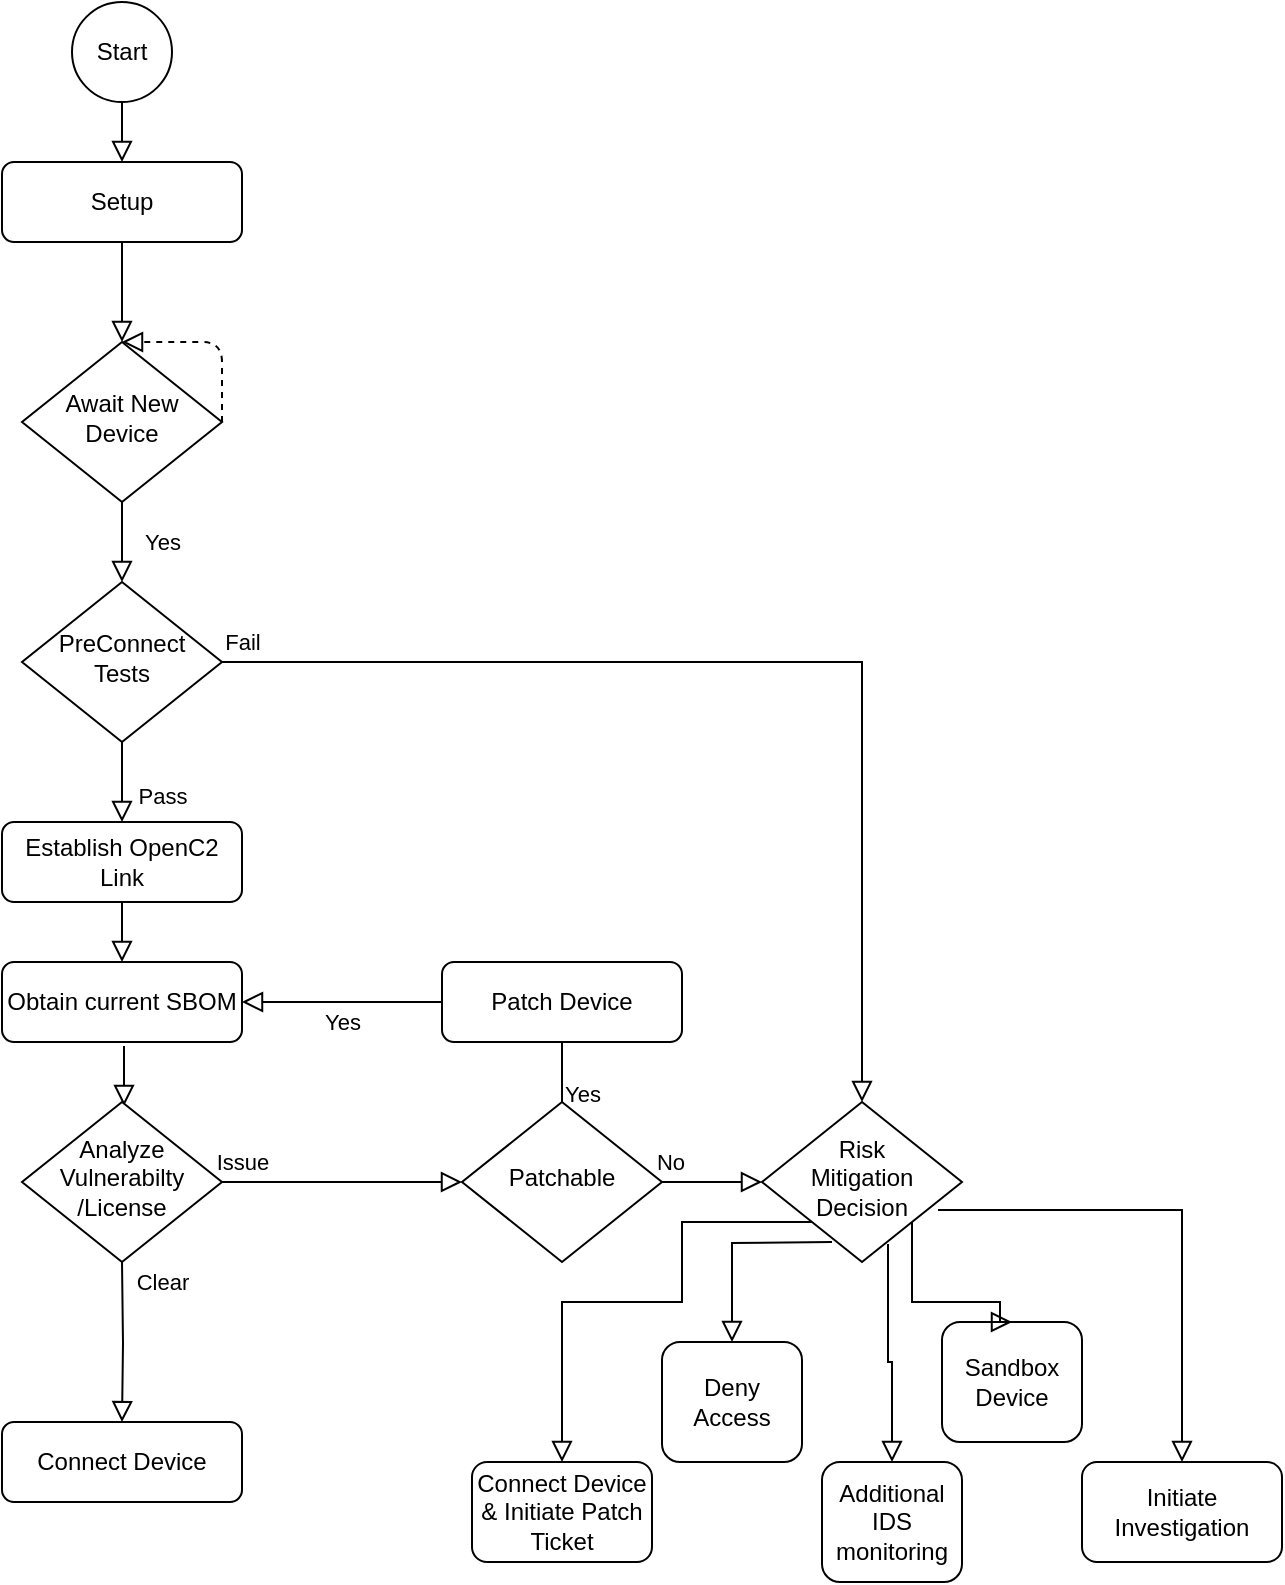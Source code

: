 <mxfile version="13.0.3" type="device"><diagram id="C5RBs43oDa-KdzZeNtuy" name="Page-1"><mxGraphModel dx="946" dy="680" grid="1" gridSize="10" guides="1" tooltips="1" connect="1" arrows="1" fold="1" page="1" pageScale="1" pageWidth="850" pageHeight="1100" math="0" shadow="0"><root><mxCell id="WIyWlLk6GJQsqaUBKTNV-0"/><mxCell id="WIyWlLk6GJQsqaUBKTNV-1" parent="WIyWlLk6GJQsqaUBKTNV-0"/><mxCell id="WIyWlLk6GJQsqaUBKTNV-4" value="Yes" style="rounded=0;html=1;jettySize=auto;orthogonalLoop=1;fontSize=11;endArrow=block;endFill=0;endSize=8;strokeWidth=1;shadow=0;labelBackgroundColor=none;edgeStyle=orthogonalEdgeStyle;" parent="WIyWlLk6GJQsqaUBKTNV-1" source="WIyWlLk6GJQsqaUBKTNV-6" edge="1"><mxGeometry y="20" relative="1" as="geometry"><mxPoint as="offset"/><mxPoint x="220" y="330" as="targetPoint"/></mxGeometry></mxCell><mxCell id="WIyWlLk6GJQsqaUBKTNV-5" value="&amp;nbsp;" style="edgeStyle=orthogonalEdgeStyle;rounded=0;html=1;jettySize=auto;orthogonalLoop=1;fontSize=11;endArrow=block;endFill=0;endSize=8;strokeWidth=1;shadow=0;labelBackgroundColor=none;exitX=0.5;exitY=1;exitDx=0;exitDy=0;entryX=0.5;entryY=0;entryDx=0;entryDy=0;" parent="WIyWlLk6GJQsqaUBKTNV-1" source="-2dB19X0HDFryMEPvq7J-0" target="WIyWlLk6GJQsqaUBKTNV-7" edge="1"><mxGeometry y="10" relative="1" as="geometry"><mxPoint as="offset"/><mxPoint x="220" y="110" as="targetPoint"/></mxGeometry></mxCell><mxCell id="WIyWlLk6GJQsqaUBKTNV-6" value="Await New Device" style="rhombus;whiteSpace=wrap;html=1;shadow=0;fontFamily=Helvetica;fontSize=12;align=center;strokeWidth=1;spacing=6;spacingTop=-4;" parent="WIyWlLk6GJQsqaUBKTNV-1" vertex="1"><mxGeometry x="170" y="210" width="100" height="80" as="geometry"/></mxCell><mxCell id="WIyWlLk6GJQsqaUBKTNV-7" value="Setup" style="rounded=1;whiteSpace=wrap;html=1;fontSize=12;glass=0;strokeWidth=1;shadow=0;" parent="WIyWlLk6GJQsqaUBKTNV-1" vertex="1"><mxGeometry x="160" y="120" width="120" height="40" as="geometry"/></mxCell><mxCell id="WIyWlLk6GJQsqaUBKTNV-8" value="Pass" style="rounded=0;html=1;jettySize=auto;orthogonalLoop=1;fontSize=11;endArrow=block;endFill=0;endSize=8;strokeWidth=1;shadow=0;labelBackgroundColor=none;edgeStyle=orthogonalEdgeStyle;exitX=0.5;exitY=1;exitDx=0;exitDy=0;" parent="WIyWlLk6GJQsqaUBKTNV-1" source="WIyWlLk6GJQsqaUBKTNV-10" target="WIyWlLk6GJQsqaUBKTNV-11" edge="1"><mxGeometry x="0.333" y="20" relative="1" as="geometry"><mxPoint as="offset"/></mxGeometry></mxCell><mxCell id="WIyWlLk6GJQsqaUBKTNV-9" value="Fail" style="edgeStyle=orthogonalEdgeStyle;rounded=0;html=1;jettySize=auto;orthogonalLoop=1;fontSize=11;endArrow=block;endFill=0;endSize=8;strokeWidth=1;shadow=0;labelBackgroundColor=none;entryX=0.5;entryY=0;entryDx=0;entryDy=0;exitX=1;exitY=0.5;exitDx=0;exitDy=0;" parent="WIyWlLk6GJQsqaUBKTNV-1" source="WIyWlLk6GJQsqaUBKTNV-10" target="Wyn9Xn9quNiQb5TQWd8V-17" edge="1"><mxGeometry x="-0.963" y="10" relative="1" as="geometry"><mxPoint as="offset"/><mxPoint x="480" y="320" as="sourcePoint"/><mxPoint x="330" y="370" as="targetPoint"/></mxGeometry></mxCell><mxCell id="WIyWlLk6GJQsqaUBKTNV-10" value="PreConnect Tests" style="rhombus;whiteSpace=wrap;html=1;shadow=0;fontFamily=Helvetica;fontSize=12;align=center;strokeWidth=1;spacing=6;spacingTop=-4;" parent="WIyWlLk6GJQsqaUBKTNV-1" vertex="1"><mxGeometry x="170" y="330" width="100" height="80" as="geometry"/></mxCell><mxCell id="WIyWlLk6GJQsqaUBKTNV-11" value="Establish OpenC2 Link" style="rounded=1;whiteSpace=wrap;html=1;fontSize=12;glass=0;strokeWidth=1;shadow=0;" parent="WIyWlLk6GJQsqaUBKTNV-1" vertex="1"><mxGeometry x="160" y="450" width="120" height="40" as="geometry"/></mxCell><mxCell id="-2dB19X0HDFryMEPvq7J-0" value="Start" style="ellipse;whiteSpace=wrap;html=1;aspect=fixed;" parent="WIyWlLk6GJQsqaUBKTNV-1" vertex="1"><mxGeometry x="195" y="40" width="50" height="50" as="geometry"/></mxCell><mxCell id="Wyn9Xn9quNiQb5TQWd8V-0" value="&amp;nbsp;&lt;br&gt;" style="rounded=0;html=1;jettySize=auto;orthogonalLoop=1;fontSize=11;endArrow=block;endFill=0;endSize=8;strokeWidth=1;shadow=0;labelBackgroundColor=none;edgeStyle=orthogonalEdgeStyle;exitX=0.5;exitY=1;exitDx=0;exitDy=0;" parent="WIyWlLk6GJQsqaUBKTNV-1" source="WIyWlLk6GJQsqaUBKTNV-7" edge="1"><mxGeometry y="20" relative="1" as="geometry"><mxPoint as="offset"/><mxPoint x="440" y="400" as="sourcePoint"/><mxPoint x="220" y="210" as="targetPoint"/></mxGeometry></mxCell><mxCell id="Wyn9Xn9quNiQb5TQWd8V-1" value="" style="rounded=1;html=1;jettySize=auto;orthogonalLoop=1;fontSize=11;endArrow=block;endFill=0;endSize=8;strokeWidth=1;shadow=0;labelBackgroundColor=none;edgeStyle=orthogonalEdgeStyle;exitX=1;exitY=0.5;exitDx=0;exitDy=0;entryX=0.5;entryY=0;entryDx=0;entryDy=0;dashed=1;" parent="WIyWlLk6GJQsqaUBKTNV-1" source="WIyWlLk6GJQsqaUBKTNV-6" target="WIyWlLk6GJQsqaUBKTNV-6" edge="1"><mxGeometry relative="1" as="geometry"><mxPoint x="230" y="130" as="sourcePoint"/><mxPoint x="230" y="220" as="targetPoint"/><Array as="points"><mxPoint x="270" y="210"/></Array></mxGeometry></mxCell><mxCell id="Wyn9Xn9quNiQb5TQWd8V-3" value="Obtain current SBOM" style="rounded=1;whiteSpace=wrap;html=1;fontSize=12;glass=0;strokeWidth=1;shadow=0;" parent="WIyWlLk6GJQsqaUBKTNV-1" vertex="1"><mxGeometry x="160" y="520" width="120" height="40" as="geometry"/></mxCell><mxCell id="Wyn9Xn9quNiQb5TQWd8V-4" value="&amp;nbsp;" style="rounded=0;html=1;jettySize=auto;orthogonalLoop=1;fontSize=11;endArrow=block;endFill=0;endSize=8;strokeWidth=1;shadow=0;labelBackgroundColor=none;edgeStyle=orthogonalEdgeStyle;entryX=0.5;entryY=0;entryDx=0;entryDy=0;" parent="WIyWlLk6GJQsqaUBKTNV-1" target="Wyn9Xn9quNiQb5TQWd8V-3" edge="1"><mxGeometry x="0.333" y="20" relative="1" as="geometry"><mxPoint as="offset"/><mxPoint x="220" y="490" as="sourcePoint"/><mxPoint x="230" y="460" as="targetPoint"/></mxGeometry></mxCell><mxCell id="Wyn9Xn9quNiQb5TQWd8V-7" value="&amp;nbsp;" style="rounded=0;html=1;jettySize=auto;orthogonalLoop=1;fontSize=11;endArrow=block;endFill=0;endSize=8;strokeWidth=1;shadow=0;labelBackgroundColor=none;edgeStyle=orthogonalEdgeStyle;entryX=0.5;entryY=0;entryDx=0;entryDy=0;" parent="WIyWlLk6GJQsqaUBKTNV-1" edge="1"><mxGeometry x="0.333" y="20" relative="1" as="geometry"><mxPoint as="offset"/><mxPoint x="221" y="562" as="sourcePoint"/><mxPoint x="221" y="592" as="targetPoint"/></mxGeometry></mxCell><mxCell id="Wyn9Xn9quNiQb5TQWd8V-8" value="Analyze&lt;br&gt;Vulnerabilty&lt;br&gt;/License" style="rhombus;whiteSpace=wrap;html=1;shadow=0;fontFamily=Helvetica;fontSize=12;align=center;strokeWidth=1;spacing=6;spacingTop=-4;" parent="WIyWlLk6GJQsqaUBKTNV-1" vertex="1"><mxGeometry x="170" y="590" width="100" height="80" as="geometry"/></mxCell><mxCell id="Wyn9Xn9quNiQb5TQWd8V-9" value="Clear" style="rounded=0;html=1;jettySize=auto;orthogonalLoop=1;fontSize=11;endArrow=block;endFill=0;endSize=8;strokeWidth=1;shadow=0;labelBackgroundColor=none;edgeStyle=orthogonalEdgeStyle;entryX=0.5;entryY=0;entryDx=0;entryDy=0;" parent="WIyWlLk6GJQsqaUBKTNV-1" target="Wyn9Xn9quNiQb5TQWd8V-10" edge="1"><mxGeometry x="-0.75" y="20" relative="1" as="geometry"><mxPoint as="offset"/><mxPoint x="220" y="670" as="sourcePoint"/><mxPoint x="220" y="700" as="targetPoint"/></mxGeometry></mxCell><mxCell id="Wyn9Xn9quNiQb5TQWd8V-10" value="Connect Device" style="rounded=1;whiteSpace=wrap;html=1;fontSize=12;glass=0;strokeWidth=1;shadow=0;" parent="WIyWlLk6GJQsqaUBKTNV-1" vertex="1"><mxGeometry x="160" y="750" width="120" height="40" as="geometry"/></mxCell><mxCell id="Wyn9Xn9quNiQb5TQWd8V-11" value="Issue" style="edgeStyle=orthogonalEdgeStyle;rounded=0;html=1;jettySize=auto;orthogonalLoop=1;fontSize=11;endArrow=block;endFill=0;endSize=8;strokeWidth=1;shadow=0;labelBackgroundColor=none;exitX=1;exitY=0.5;exitDx=0;exitDy=0;entryX=0;entryY=0.5;entryDx=0;entryDy=0;" parent="WIyWlLk6GJQsqaUBKTNV-1" source="Wyn9Xn9quNiQb5TQWd8V-8" target="Wyn9Xn9quNiQb5TQWd8V-12" edge="1"><mxGeometry x="-0.833" y="10" relative="1" as="geometry"><mxPoint as="offset"/><mxPoint x="280" y="380" as="sourcePoint"/><mxPoint x="330" y="630" as="targetPoint"/></mxGeometry></mxCell><mxCell id="Wyn9Xn9quNiQb5TQWd8V-12" value="Patchable" style="rhombus;whiteSpace=wrap;html=1;shadow=0;fontFamily=Helvetica;fontSize=12;align=center;strokeWidth=1;spacing=6;spacingTop=-4;" parent="WIyWlLk6GJQsqaUBKTNV-1" vertex="1"><mxGeometry x="390" y="590" width="100" height="80" as="geometry"/></mxCell><mxCell id="Wyn9Xn9quNiQb5TQWd8V-13" value="Yes" style="rounded=0;html=1;jettySize=auto;orthogonalLoop=1;fontSize=11;endArrow=block;endFill=0;endSize=8;strokeWidth=1;shadow=0;labelBackgroundColor=none;edgeStyle=orthogonalEdgeStyle;exitX=0.5;exitY=0;exitDx=0;exitDy=0;entryX=0.5;entryY=1;entryDx=0;entryDy=0;" parent="WIyWlLk6GJQsqaUBKTNV-1" source="Wyn9Xn9quNiQb5TQWd8V-12" target="Wyn9Xn9quNiQb5TQWd8V-14" edge="1"><mxGeometry x="0.2" y="-51" relative="1" as="geometry"><mxPoint x="-41" y="50" as="offset"/><mxPoint x="230" y="680" as="sourcePoint"/><mxPoint x="540" y="510" as="targetPoint"/><Array as="points"><mxPoint x="440" y="530"/><mxPoint x="440" y="530"/></Array></mxGeometry></mxCell><mxCell id="Wyn9Xn9quNiQb5TQWd8V-14" value="Patch Device" style="rounded=1;whiteSpace=wrap;html=1;fontSize=12;glass=0;strokeWidth=1;shadow=0;" parent="WIyWlLk6GJQsqaUBKTNV-1" vertex="1"><mxGeometry x="380" y="520" width="120" height="40" as="geometry"/></mxCell><mxCell id="Wyn9Xn9quNiQb5TQWd8V-15" value="Yes" style="edgeStyle=orthogonalEdgeStyle;rounded=0;html=1;jettySize=auto;orthogonalLoop=1;fontSize=11;endArrow=block;endFill=0;endSize=8;strokeWidth=1;shadow=0;labelBackgroundColor=none;exitX=0;exitY=0.5;exitDx=0;exitDy=0;entryX=1;entryY=0.5;entryDx=0;entryDy=0;" parent="WIyWlLk6GJQsqaUBKTNV-1" source="Wyn9Xn9quNiQb5TQWd8V-14" target="Wyn9Xn9quNiQb5TQWd8V-3" edge="1"><mxGeometry y="10" relative="1" as="geometry"><mxPoint as="offset"/><mxPoint x="280" y="640" as="sourcePoint"/><mxPoint x="400" y="640" as="targetPoint"/></mxGeometry></mxCell><mxCell id="Wyn9Xn9quNiQb5TQWd8V-16" value="No" style="edgeStyle=orthogonalEdgeStyle;rounded=0;html=1;jettySize=auto;orthogonalLoop=1;fontSize=11;endArrow=block;endFill=0;endSize=8;strokeWidth=1;shadow=0;labelBackgroundColor=none;exitX=1;exitY=0.5;exitDx=0;exitDy=0;entryX=0;entryY=0.5;entryDx=0;entryDy=0;" parent="WIyWlLk6GJQsqaUBKTNV-1" source="Wyn9Xn9quNiQb5TQWd8V-12" target="Wyn9Xn9quNiQb5TQWd8V-17" edge="1"><mxGeometry x="-0.833" y="10" relative="1" as="geometry"><mxPoint as="offset"/><mxPoint x="280" y="640" as="sourcePoint"/><mxPoint x="540" y="630" as="targetPoint"/></mxGeometry></mxCell><mxCell id="Wyn9Xn9quNiQb5TQWd8V-17" value="Risk&lt;br&gt;Mitigation&lt;br&gt;Decision" style="rhombus;whiteSpace=wrap;html=1;shadow=0;fontFamily=Helvetica;fontSize=12;align=center;strokeWidth=1;spacing=6;spacingTop=-4;" parent="WIyWlLk6GJQsqaUBKTNV-1" vertex="1"><mxGeometry x="540" y="590" width="100" height="80" as="geometry"/></mxCell><mxCell id="Wyn9Xn9quNiQb5TQWd8V-18" value="Initiate Investigation" style="rounded=1;whiteSpace=wrap;html=1;fontSize=12;glass=0;strokeWidth=1;shadow=0;" parent="WIyWlLk6GJQsqaUBKTNV-1" vertex="1"><mxGeometry x="700" y="770" width="100" height="50" as="geometry"/></mxCell><mxCell id="Wyn9Xn9quNiQb5TQWd8V-19" value="Sandbox Device" style="rounded=1;whiteSpace=wrap;html=1;fontSize=12;glass=0;strokeWidth=1;shadow=0;" parent="WIyWlLk6GJQsqaUBKTNV-1" vertex="1"><mxGeometry x="630" y="700" width="70" height="60" as="geometry"/></mxCell><mxCell id="Wyn9Xn9quNiQb5TQWd8V-20" value="Connect Device &amp;amp; Initiate Patch Ticket" style="rounded=1;whiteSpace=wrap;html=1;fontSize=12;glass=0;strokeWidth=1;shadow=0;" parent="WIyWlLk6GJQsqaUBKTNV-1" vertex="1"><mxGeometry x="395" y="770" width="90" height="50" as="geometry"/></mxCell><mxCell id="Wyn9Xn9quNiQb5TQWd8V-21" value="Deny&lt;br&gt;Access" style="rounded=1;whiteSpace=wrap;html=1;fontSize=12;glass=0;strokeWidth=1;shadow=0;" parent="WIyWlLk6GJQsqaUBKTNV-1" vertex="1"><mxGeometry x="490" y="710" width="70" height="60" as="geometry"/></mxCell><mxCell id="Wyn9Xn9quNiQb5TQWd8V-22" value="&amp;nbsp;" style="rounded=0;html=1;jettySize=auto;orthogonalLoop=1;fontSize=11;endArrow=block;endFill=0;endSize=8;strokeWidth=1;shadow=0;labelBackgroundColor=none;edgeStyle=orthogonalEdgeStyle;entryX=0.5;entryY=0;entryDx=0;entryDy=0;exitX=0;exitY=1;exitDx=0;exitDy=0;" parent="WIyWlLk6GJQsqaUBKTNV-1" source="Wyn9Xn9quNiQb5TQWd8V-17" target="Wyn9Xn9quNiQb5TQWd8V-20" edge="1"><mxGeometry x="0.333" y="20" relative="1" as="geometry"><mxPoint as="offset"/><mxPoint x="230" y="519" as="sourcePoint"/><mxPoint x="250" y="720" as="targetPoint"/><Array as="points"><mxPoint x="500" y="650"/><mxPoint x="500" y="690"/><mxPoint x="440" y="690"/></Array></mxGeometry></mxCell><mxCell id="Wyn9Xn9quNiQb5TQWd8V-23" value="&amp;nbsp;" style="rounded=0;html=1;jettySize=auto;orthogonalLoop=1;fontSize=11;endArrow=block;endFill=0;endSize=8;strokeWidth=1;shadow=0;labelBackgroundColor=none;edgeStyle=orthogonalEdgeStyle;exitX=0;exitY=1;exitDx=0;exitDy=0;entryX=0.5;entryY=0;entryDx=0;entryDy=0;" parent="WIyWlLk6GJQsqaUBKTNV-1" target="Wyn9Xn9quNiQb5TQWd8V-21" edge="1"><mxGeometry x="0.333" y="20" relative="1" as="geometry"><mxPoint as="offset"/><mxPoint x="575" y="660" as="sourcePoint"/><mxPoint x="480" y="720" as="targetPoint"/></mxGeometry></mxCell><mxCell id="Wyn9Xn9quNiQb5TQWd8V-24" value="&amp;nbsp;" style="rounded=0;html=1;jettySize=auto;orthogonalLoop=1;fontSize=11;endArrow=block;endFill=0;endSize=8;strokeWidth=1;shadow=0;labelBackgroundColor=none;edgeStyle=orthogonalEdgeStyle;exitX=1;exitY=1;exitDx=0;exitDy=0;entryX=0.5;entryY=0;entryDx=0;entryDy=0;" parent="WIyWlLk6GJQsqaUBKTNV-1" source="Wyn9Xn9quNiQb5TQWd8V-17" target="Wyn9Xn9quNiQb5TQWd8V-19" edge="1"><mxGeometry x="0.333" y="20" relative="1" as="geometry"><mxPoint as="offset"/><mxPoint x="585" y="670" as="sourcePoint"/><mxPoint x="659" y="696" as="targetPoint"/><Array as="points"><mxPoint x="615" y="690"/><mxPoint x="659" y="690"/><mxPoint x="659" y="700"/></Array></mxGeometry></mxCell><mxCell id="Wyn9Xn9quNiQb5TQWd8V-25" value="&amp;nbsp;" style="rounded=0;html=1;jettySize=auto;orthogonalLoop=1;fontSize=11;endArrow=block;endFill=0;endSize=8;strokeWidth=1;shadow=0;labelBackgroundColor=none;edgeStyle=orthogonalEdgeStyle;exitX=0.88;exitY=0.675;exitDx=0;exitDy=0;entryX=0.5;entryY=0;entryDx=0;entryDy=0;exitPerimeter=0;" parent="WIyWlLk6GJQsqaUBKTNV-1" source="Wyn9Xn9quNiQb5TQWd8V-17" target="Wyn9Xn9quNiQb5TQWd8V-18" edge="1"><mxGeometry x="0.333" y="20" relative="1" as="geometry"><mxPoint as="offset"/><mxPoint x="625" y="660" as="sourcePoint"/><mxPoint x="668.98" y="705.98" as="targetPoint"/></mxGeometry></mxCell><mxCell id="GBhLatE5Z4piJYLGzuGT-0" value="Additional IDS monitoring" style="rounded=1;whiteSpace=wrap;html=1;fontSize=12;glass=0;strokeWidth=1;shadow=0;" parent="WIyWlLk6GJQsqaUBKTNV-1" vertex="1"><mxGeometry x="570" y="770" width="70" height="60" as="geometry"/></mxCell><mxCell id="GBhLatE5Z4piJYLGzuGT-1" value="&amp;nbsp;" style="rounded=0;html=1;jettySize=auto;orthogonalLoop=1;fontSize=11;endArrow=block;endFill=0;endSize=8;strokeWidth=1;shadow=0;labelBackgroundColor=none;edgeStyle=orthogonalEdgeStyle;exitX=0.63;exitY=0.888;exitDx=0;exitDy=0;entryX=0.5;entryY=0;entryDx=0;entryDy=0;exitPerimeter=0;" parent="WIyWlLk6GJQsqaUBKTNV-1" source="Wyn9Xn9quNiQb5TQWd8V-17" target="GBhLatE5Z4piJYLGzuGT-0" edge="1"><mxGeometry x="0.333" y="20" relative="1" as="geometry"><mxPoint as="offset"/><mxPoint x="638" y="654" as="sourcePoint"/><mxPoint x="780" y="715" as="targetPoint"/></mxGeometry></mxCell></root></mxGraphModel></diagram></mxfile>